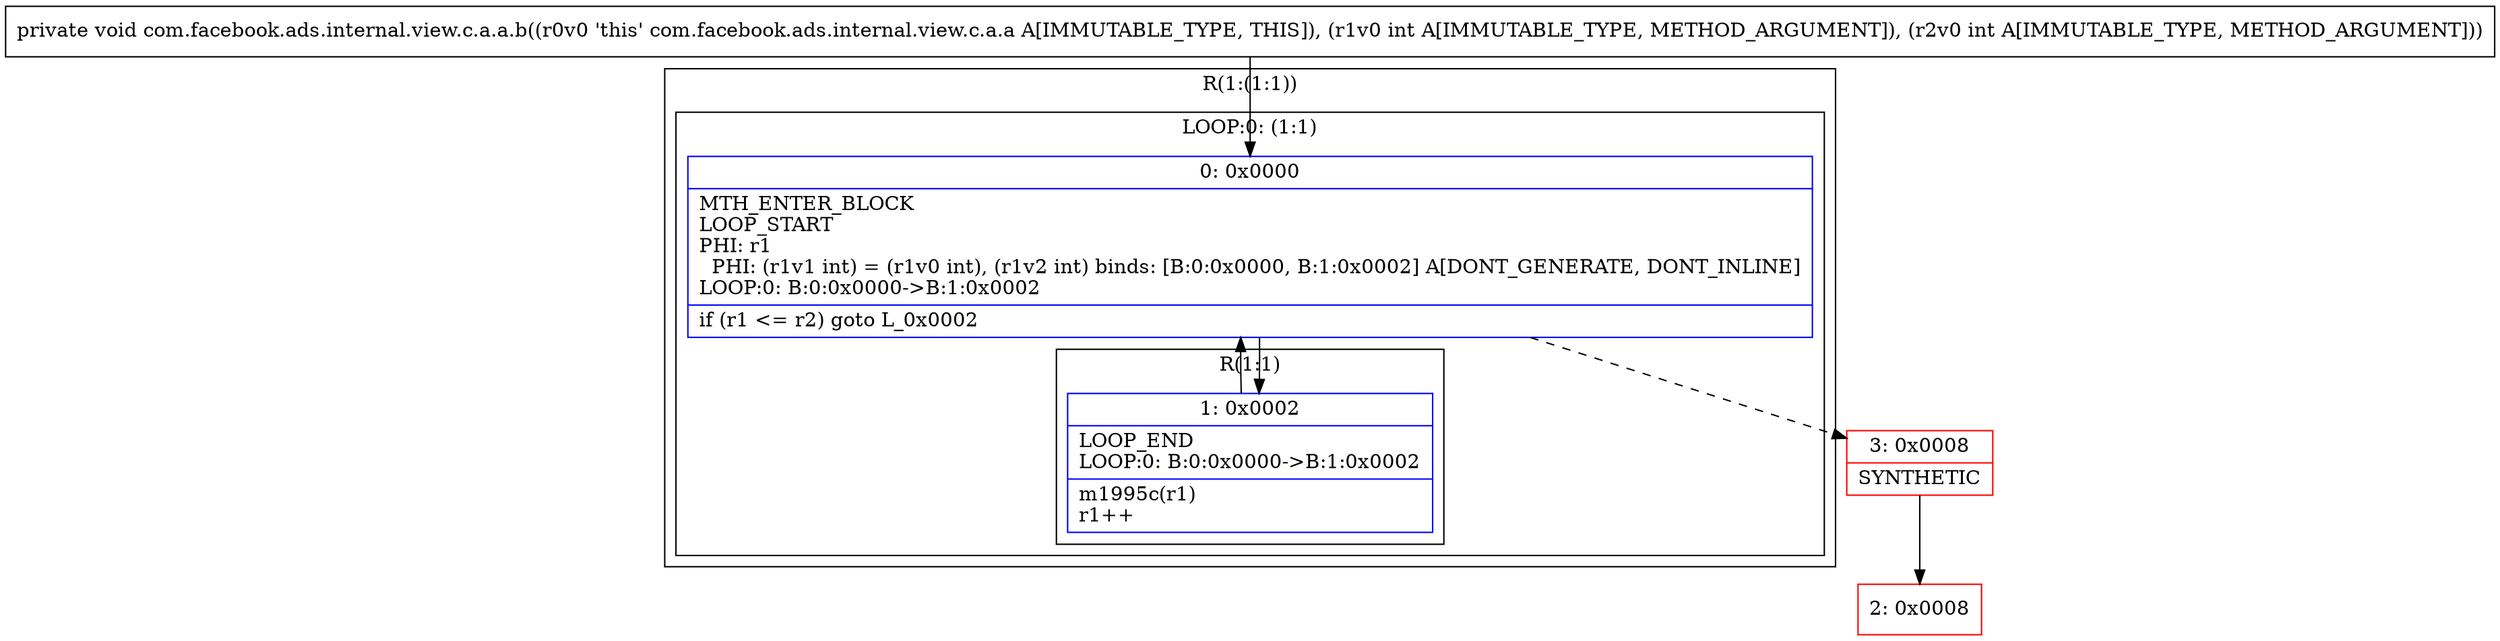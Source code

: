 digraph "CFG forcom.facebook.ads.internal.view.c.a.a.b(II)V" {
subgraph cluster_Region_717213316 {
label = "R(1:(1:1))";
node [shape=record,color=blue];
subgraph cluster_LoopRegion_1560723376 {
label = "LOOP:0: (1:1)";
node [shape=record,color=blue];
Node_0 [shape=record,label="{0\:\ 0x0000|MTH_ENTER_BLOCK\lLOOP_START\lPHI: r1 \l  PHI: (r1v1 int) = (r1v0 int), (r1v2 int) binds: [B:0:0x0000, B:1:0x0002] A[DONT_GENERATE, DONT_INLINE]\lLOOP:0: B:0:0x0000\-\>B:1:0x0002\l|if (r1 \<= r2) goto L_0x0002\l}"];
subgraph cluster_Region_1282926776 {
label = "R(1:1)";
node [shape=record,color=blue];
Node_1 [shape=record,label="{1\:\ 0x0002|LOOP_END\lLOOP:0: B:0:0x0000\-\>B:1:0x0002\l|m1995c(r1)\lr1++\l}"];
}
}
}
Node_2 [shape=record,color=red,label="{2\:\ 0x0008}"];
Node_3 [shape=record,color=red,label="{3\:\ 0x0008|SYNTHETIC\l}"];
MethodNode[shape=record,label="{private void com.facebook.ads.internal.view.c.a.a.b((r0v0 'this' com.facebook.ads.internal.view.c.a.a A[IMMUTABLE_TYPE, THIS]), (r1v0 int A[IMMUTABLE_TYPE, METHOD_ARGUMENT]), (r2v0 int A[IMMUTABLE_TYPE, METHOD_ARGUMENT])) }"];
MethodNode -> Node_0;
Node_0 -> Node_1;
Node_0 -> Node_3[style=dashed];
Node_1 -> Node_0;
Node_3 -> Node_2;
}

